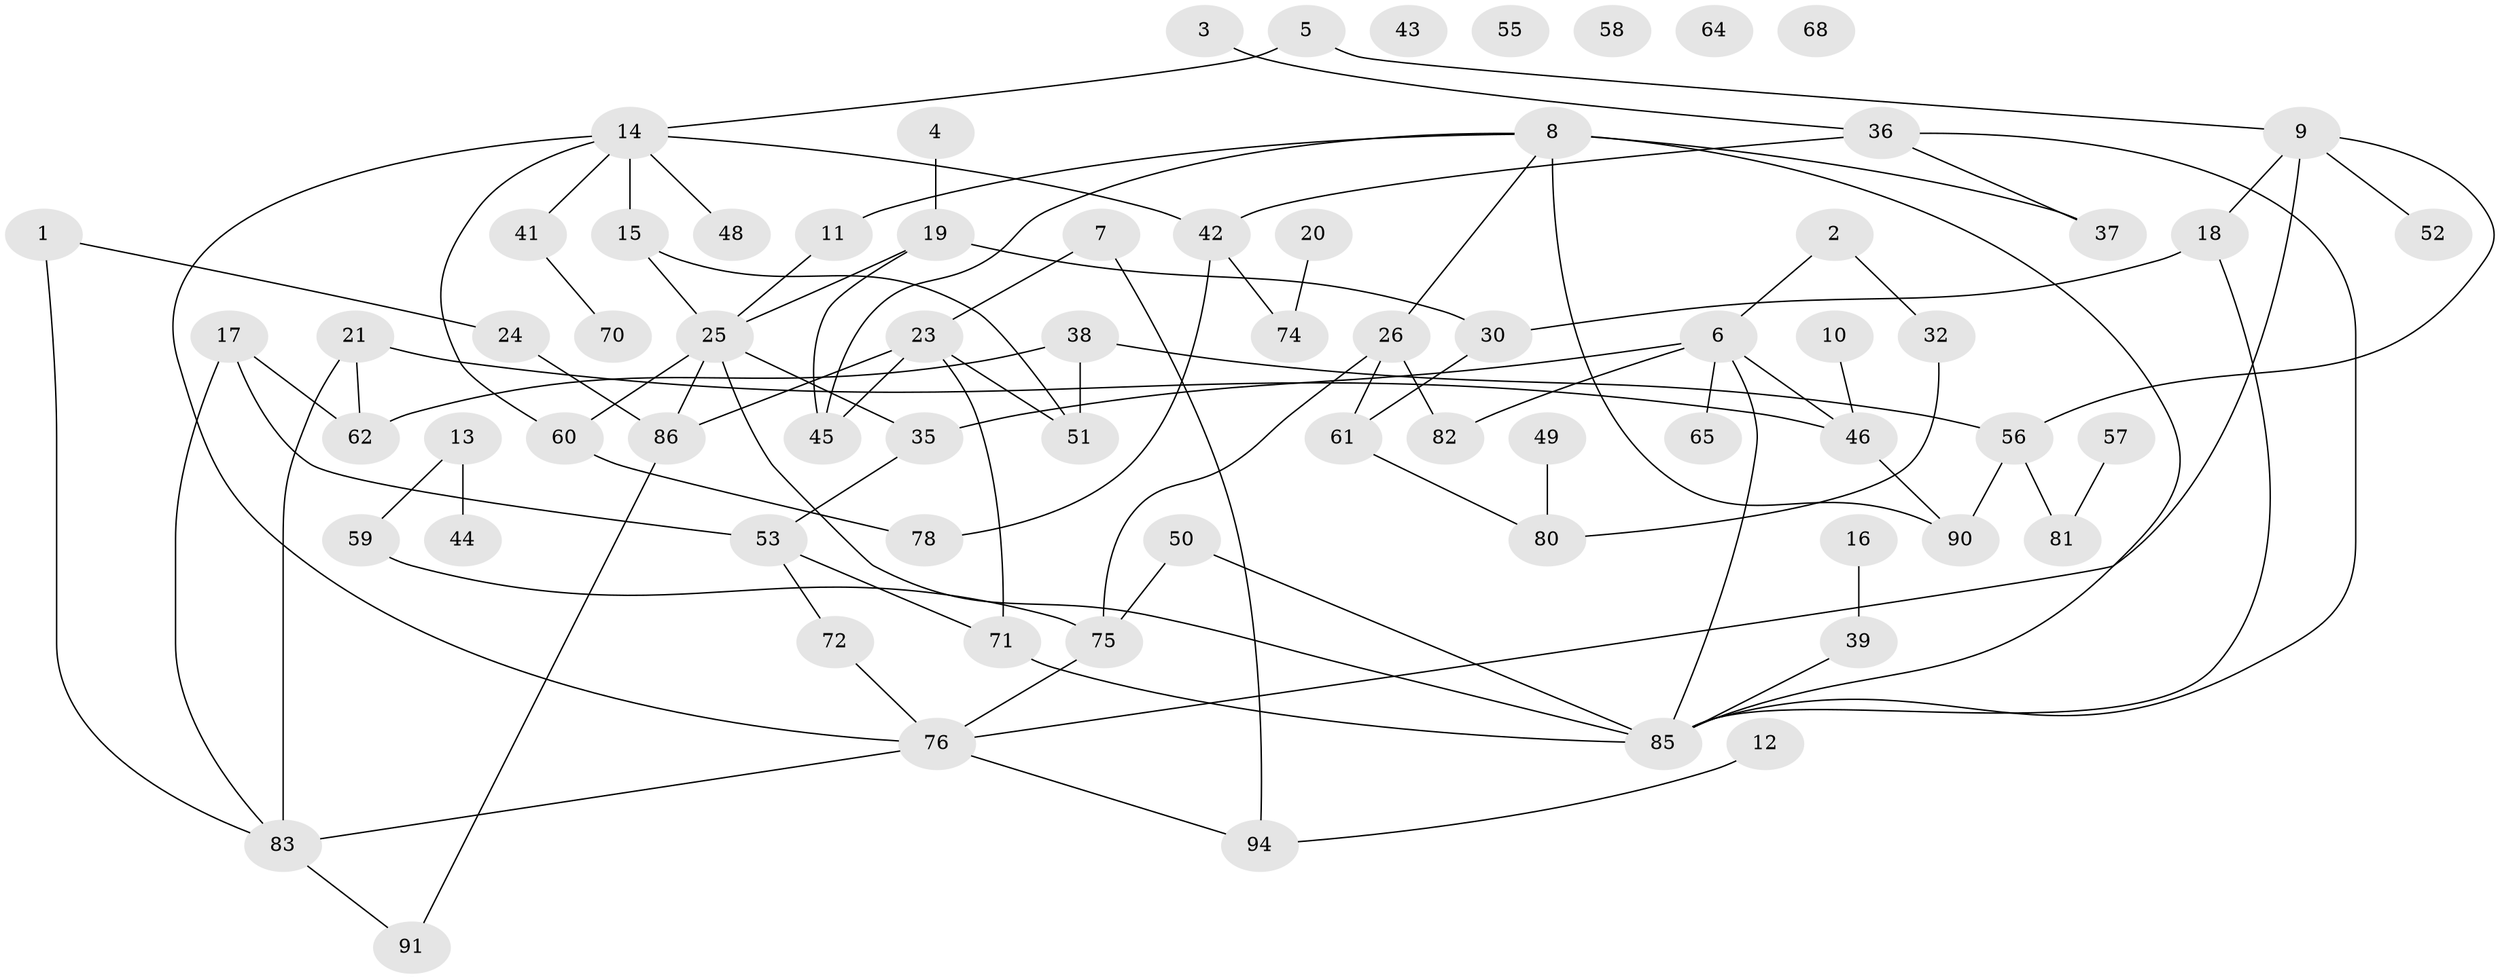 // original degree distribution, {2: 0.30392156862745096, 1: 0.18627450980392157, 3: 0.23529411764705882, 6: 0.0196078431372549, 5: 0.049019607843137254, 4: 0.14705882352941177, 8: 0.00980392156862745, 0: 0.049019607843137254}
// Generated by graph-tools (version 1.1) at 2025/16/03/04/25 18:16:27]
// undirected, 71 vertices, 95 edges
graph export_dot {
graph [start="1"]
  node [color=gray90,style=filled];
  1;
  2 [super="+28"];
  3;
  4 [super="+89"];
  5 [super="+88"];
  6;
  7 [super="+66+69"];
  8 [super="+63"];
  9 [super="+79"];
  10;
  11;
  12;
  13 [super="+29"];
  14 [super="+95+27+31"];
  15;
  16;
  17 [super="+33"];
  18;
  19 [super="+67"];
  20;
  21 [super="+47+22"];
  23;
  24;
  25 [super="+40+34"];
  26 [super="+98"];
  30;
  32;
  35;
  36;
  37;
  38;
  39;
  41;
  42;
  43;
  44;
  45 [super="+96"];
  46;
  48;
  49;
  50;
  51 [super="+54"];
  52;
  53 [super="+73+84"];
  55;
  56;
  57 [super="+87"];
  58;
  59 [super="+97"];
  60;
  61;
  62;
  64;
  65;
  68;
  70;
  71;
  72;
  74;
  75;
  76 [super="+77"];
  78;
  80;
  81;
  82;
  83;
  85 [super="+100"];
  86;
  90;
  91;
  94;
  1 -- 24;
  1 -- 83;
  2 -- 32;
  2 -- 6;
  3 -- 36;
  4 -- 19;
  5 -- 14 [weight=2];
  5 -- 9;
  6 -- 35;
  6 -- 46;
  6 -- 65;
  6 -- 82;
  6 -- 85;
  7 -- 23;
  7 -- 94;
  8 -- 37;
  8 -- 90;
  8 -- 26;
  8 -- 11;
  8 -- 45;
  8 -- 85;
  9 -- 18;
  9 -- 76;
  9 -- 56;
  9 -- 52;
  10 -- 46;
  11 -- 25;
  12 -- 94;
  13 -- 44;
  13 -- 59;
  14 -- 15 [weight=2];
  14 -- 41;
  14 -- 60;
  14 -- 42;
  14 -- 48;
  14 -- 76;
  15 -- 51;
  15 -- 25;
  16 -- 39;
  17 -- 53;
  17 -- 62;
  17 -- 83;
  18 -- 30;
  18 -- 85;
  19 -- 30;
  19 -- 45;
  19 -- 25;
  20 -- 74;
  21 -- 46;
  21 -- 83;
  21 -- 62;
  23 -- 51;
  23 -- 71;
  23 -- 86;
  23 -- 45;
  24 -- 86;
  25 -- 35;
  25 -- 85;
  25 -- 86;
  25 -- 60;
  26 -- 61;
  26 -- 75;
  26 -- 82;
  30 -- 61;
  32 -- 80;
  35 -- 53;
  36 -- 37;
  36 -- 42;
  36 -- 85;
  38 -- 51;
  38 -- 56;
  38 -- 62;
  39 -- 85;
  41 -- 70;
  42 -- 74;
  42 -- 78;
  46 -- 90;
  49 -- 80;
  50 -- 75;
  50 -- 85;
  53 -- 72;
  53 -- 71;
  56 -- 81;
  56 -- 90;
  57 -- 81;
  59 -- 75;
  60 -- 78;
  61 -- 80;
  71 -- 85 [weight=2];
  72 -- 76;
  75 -- 76;
  76 -- 83;
  76 -- 94;
  83 -- 91;
  86 -- 91;
}
